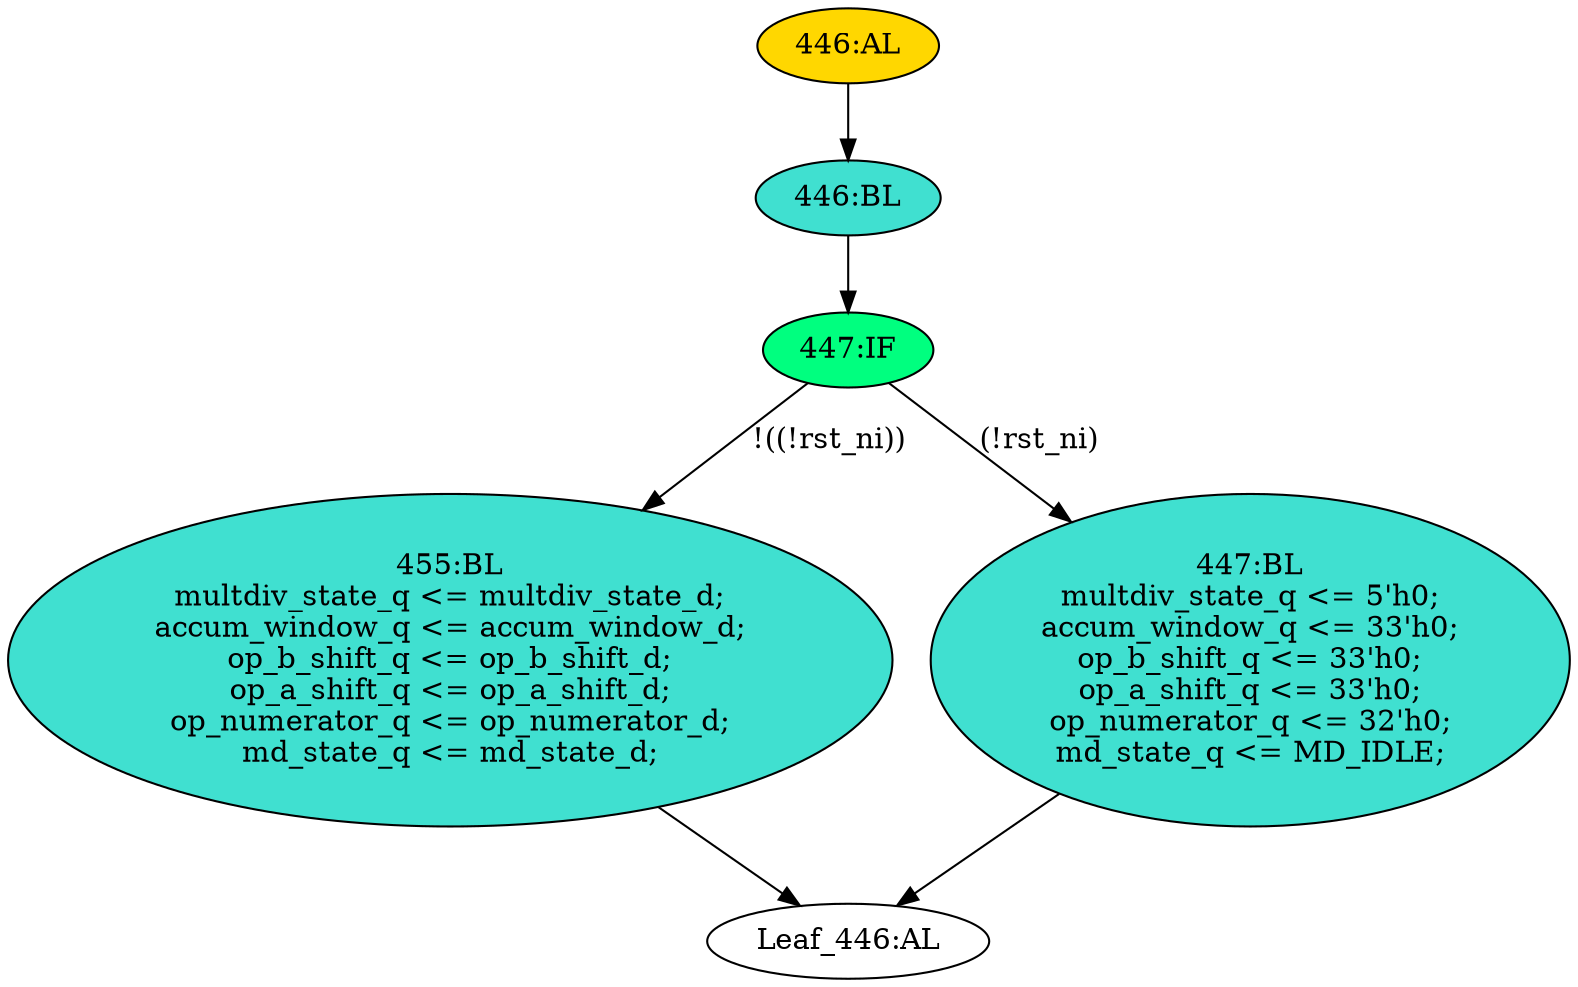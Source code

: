 strict digraph "" {
	node [label="\N"];
	"447:IF"	 [ast="<pyverilog.vparser.ast.IfStatement object at 0x7f65ee9861d0>",
		fillcolor=springgreen,
		label="447:IF",
		statements="[]",
		style=filled,
		typ=IfStatement];
	"455:BL"	 [ast="<pyverilog.vparser.ast.Block object at 0x7f65ee986250>",
		fillcolor=turquoise,
		label="455:BL
multdiv_state_q <= multdiv_state_d;
accum_window_q <= accum_window_d;
op_b_shift_q <= op_b_shift_d;
op_a_shift_q <= op_a_\
shift_d;
op_numerator_q <= op_numerator_d;
md_state_q <= md_state_d;",
		statements="[<pyverilog.vparser.ast.NonblockingSubstitution object at 0x7f65ee986290>, <pyverilog.vparser.ast.NonblockingSubstitution object \
at 0x7f65ee986490>, <pyverilog.vparser.ast.NonblockingSubstitution object at 0x7f65ee986650>, <pyverilog.vparser.ast.NonblockingSubstitution \
object at 0x7f65ee986810>, <pyverilog.vparser.ast.NonblockingSubstitution object at 0x7f65ee9869d0>, <pyverilog.vparser.ast.NonblockingSubstitution \
object at 0x7f65ee986b90>]",
		style=filled,
		typ=Block];
	"447:IF" -> "455:BL"	 [cond="['rst_ni']",
		label="!((!rst_ni))",
		lineno=447];
	"447:BL"	 [ast="<pyverilog.vparser.ast.Block object at 0x7f65ee986d10>",
		fillcolor=turquoise,
		label="447:BL
multdiv_state_q <= 5'h0;
accum_window_q <= 33'h0;
op_b_shift_q <= 33'h0;
op_a_shift_q <= 33'h0;
op_numerator_q <= 32'h0;
\
md_state_q <= MD_IDLE;",
		statements="[<pyverilog.vparser.ast.NonblockingSubstitution object at 0x7f65ee986d50>, <pyverilog.vparser.ast.NonblockingSubstitution object \
at 0x7f65ee986ed0>, <pyverilog.vparser.ast.NonblockingSubstitution object at 0x7f65ee994090>, <pyverilog.vparser.ast.NonblockingSubstitution \
object at 0x7f65ee994210>, <pyverilog.vparser.ast.NonblockingSubstitution object at 0x7f65ee994390>, <pyverilog.vparser.ast.NonblockingSubstitution \
object at 0x7f65ee994510>]",
		style=filled,
		typ=Block];
	"447:IF" -> "447:BL"	 [cond="['rst_ni']",
		label="(!rst_ni)",
		lineno=447];
	"Leaf_446:AL"	 [def_var="['accum_window_q', 'md_state_q', 'op_b_shift_q', 'op_a_shift_q', 'multdiv_state_q', 'op_numerator_q']",
		label="Leaf_446:AL"];
	"446:BL"	 [ast="<pyverilog.vparser.ast.Block object at 0x7f65ee994850>",
		fillcolor=turquoise,
		label="446:BL",
		statements="[]",
		style=filled,
		typ=Block];
	"446:BL" -> "447:IF"	 [cond="[]",
		lineno=None];
	"446:AL"	 [ast="<pyverilog.vparser.ast.Always object at 0x7f65ee9946d0>",
		clk_sens=True,
		fillcolor=gold,
		label="446:AL",
		sens="['clk_i', 'rst_ni']",
		statements="[]",
		style=filled,
		typ=Always,
		use_var="['op_numerator_d', 'multdiv_state_d', 'MD_IDLE', 'op_b_shift_d', 'rst_ni', 'md_state_d', 'accum_window_d', 'op_a_shift_d']"];
	"446:AL" -> "446:BL"	 [cond="[]",
		lineno=None];
	"455:BL" -> "Leaf_446:AL"	 [cond="[]",
		lineno=None];
	"447:BL" -> "Leaf_446:AL"	 [cond="[]",
		lineno=None];
}
